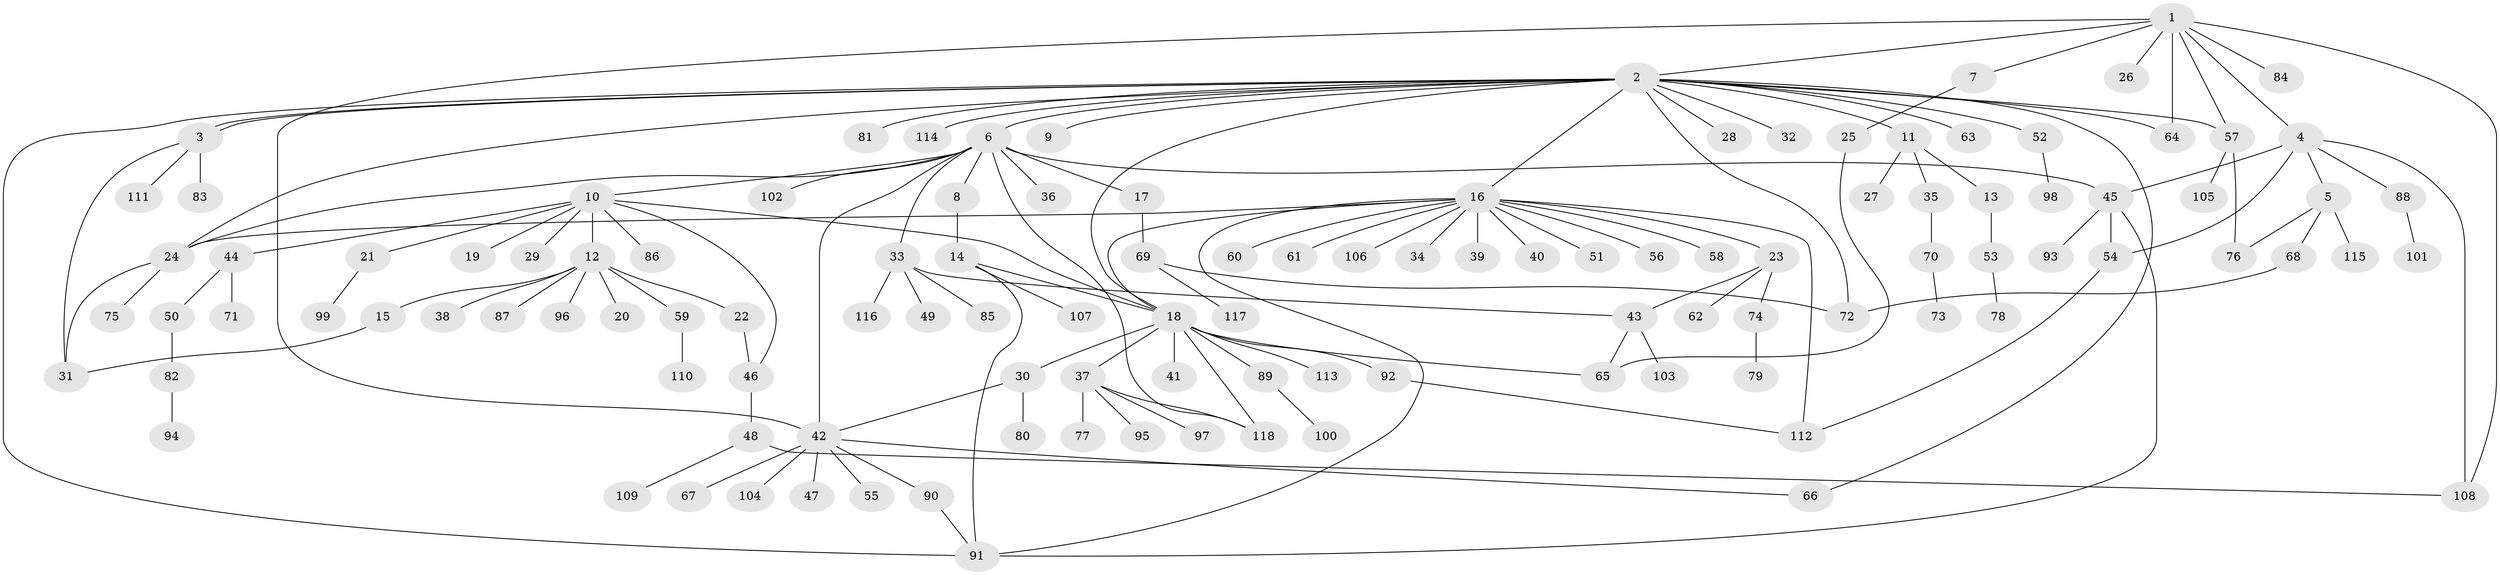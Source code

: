 // Generated by graph-tools (version 1.1) at 2025/01/03/09/25 03:01:44]
// undirected, 118 vertices, 149 edges
graph export_dot {
graph [start="1"]
  node [color=gray90,style=filled];
  1;
  2;
  3;
  4;
  5;
  6;
  7;
  8;
  9;
  10;
  11;
  12;
  13;
  14;
  15;
  16;
  17;
  18;
  19;
  20;
  21;
  22;
  23;
  24;
  25;
  26;
  27;
  28;
  29;
  30;
  31;
  32;
  33;
  34;
  35;
  36;
  37;
  38;
  39;
  40;
  41;
  42;
  43;
  44;
  45;
  46;
  47;
  48;
  49;
  50;
  51;
  52;
  53;
  54;
  55;
  56;
  57;
  58;
  59;
  60;
  61;
  62;
  63;
  64;
  65;
  66;
  67;
  68;
  69;
  70;
  71;
  72;
  73;
  74;
  75;
  76;
  77;
  78;
  79;
  80;
  81;
  82;
  83;
  84;
  85;
  86;
  87;
  88;
  89;
  90;
  91;
  92;
  93;
  94;
  95;
  96;
  97;
  98;
  99;
  100;
  101;
  102;
  103;
  104;
  105;
  106;
  107;
  108;
  109;
  110;
  111;
  112;
  113;
  114;
  115;
  116;
  117;
  118;
  1 -- 2;
  1 -- 4;
  1 -- 7;
  1 -- 26;
  1 -- 42;
  1 -- 57;
  1 -- 64;
  1 -- 84;
  1 -- 108;
  2 -- 3;
  2 -- 3;
  2 -- 6;
  2 -- 9;
  2 -- 11;
  2 -- 16;
  2 -- 18;
  2 -- 24;
  2 -- 28;
  2 -- 32;
  2 -- 52;
  2 -- 57;
  2 -- 63;
  2 -- 64;
  2 -- 66;
  2 -- 72;
  2 -- 81;
  2 -- 91;
  2 -- 114;
  3 -- 31;
  3 -- 83;
  3 -- 111;
  4 -- 5;
  4 -- 45;
  4 -- 54;
  4 -- 88;
  4 -- 108;
  5 -- 68;
  5 -- 76;
  5 -- 115;
  6 -- 8;
  6 -- 10;
  6 -- 17;
  6 -- 24;
  6 -- 33;
  6 -- 36;
  6 -- 42;
  6 -- 45;
  6 -- 102;
  6 -- 118;
  7 -- 25;
  8 -- 14;
  10 -- 12;
  10 -- 18;
  10 -- 19;
  10 -- 21;
  10 -- 29;
  10 -- 44;
  10 -- 46;
  10 -- 86;
  11 -- 13;
  11 -- 27;
  11 -- 35;
  12 -- 15;
  12 -- 20;
  12 -- 22;
  12 -- 38;
  12 -- 59;
  12 -- 87;
  12 -- 96;
  13 -- 53;
  14 -- 18;
  14 -- 91;
  14 -- 107;
  15 -- 31;
  16 -- 18;
  16 -- 23;
  16 -- 24;
  16 -- 34;
  16 -- 39;
  16 -- 40;
  16 -- 51;
  16 -- 56;
  16 -- 58;
  16 -- 60;
  16 -- 61;
  16 -- 91;
  16 -- 106;
  16 -- 112;
  17 -- 69;
  18 -- 30;
  18 -- 37;
  18 -- 41;
  18 -- 65;
  18 -- 89;
  18 -- 92;
  18 -- 113;
  18 -- 118;
  21 -- 99;
  22 -- 46;
  23 -- 43;
  23 -- 62;
  23 -- 74;
  24 -- 31;
  24 -- 75;
  25 -- 65;
  30 -- 42;
  30 -- 80;
  33 -- 43;
  33 -- 49;
  33 -- 85;
  33 -- 116;
  35 -- 70;
  37 -- 77;
  37 -- 95;
  37 -- 97;
  37 -- 118;
  42 -- 47;
  42 -- 55;
  42 -- 66;
  42 -- 67;
  42 -- 90;
  42 -- 104;
  43 -- 65;
  43 -- 103;
  44 -- 50;
  44 -- 71;
  45 -- 54;
  45 -- 91;
  45 -- 93;
  46 -- 48;
  48 -- 108;
  48 -- 109;
  50 -- 82;
  52 -- 98;
  53 -- 78;
  54 -- 112;
  57 -- 76;
  57 -- 105;
  59 -- 110;
  68 -- 72;
  69 -- 72;
  69 -- 117;
  70 -- 73;
  74 -- 79;
  82 -- 94;
  88 -- 101;
  89 -- 100;
  90 -- 91;
  92 -- 112;
}
